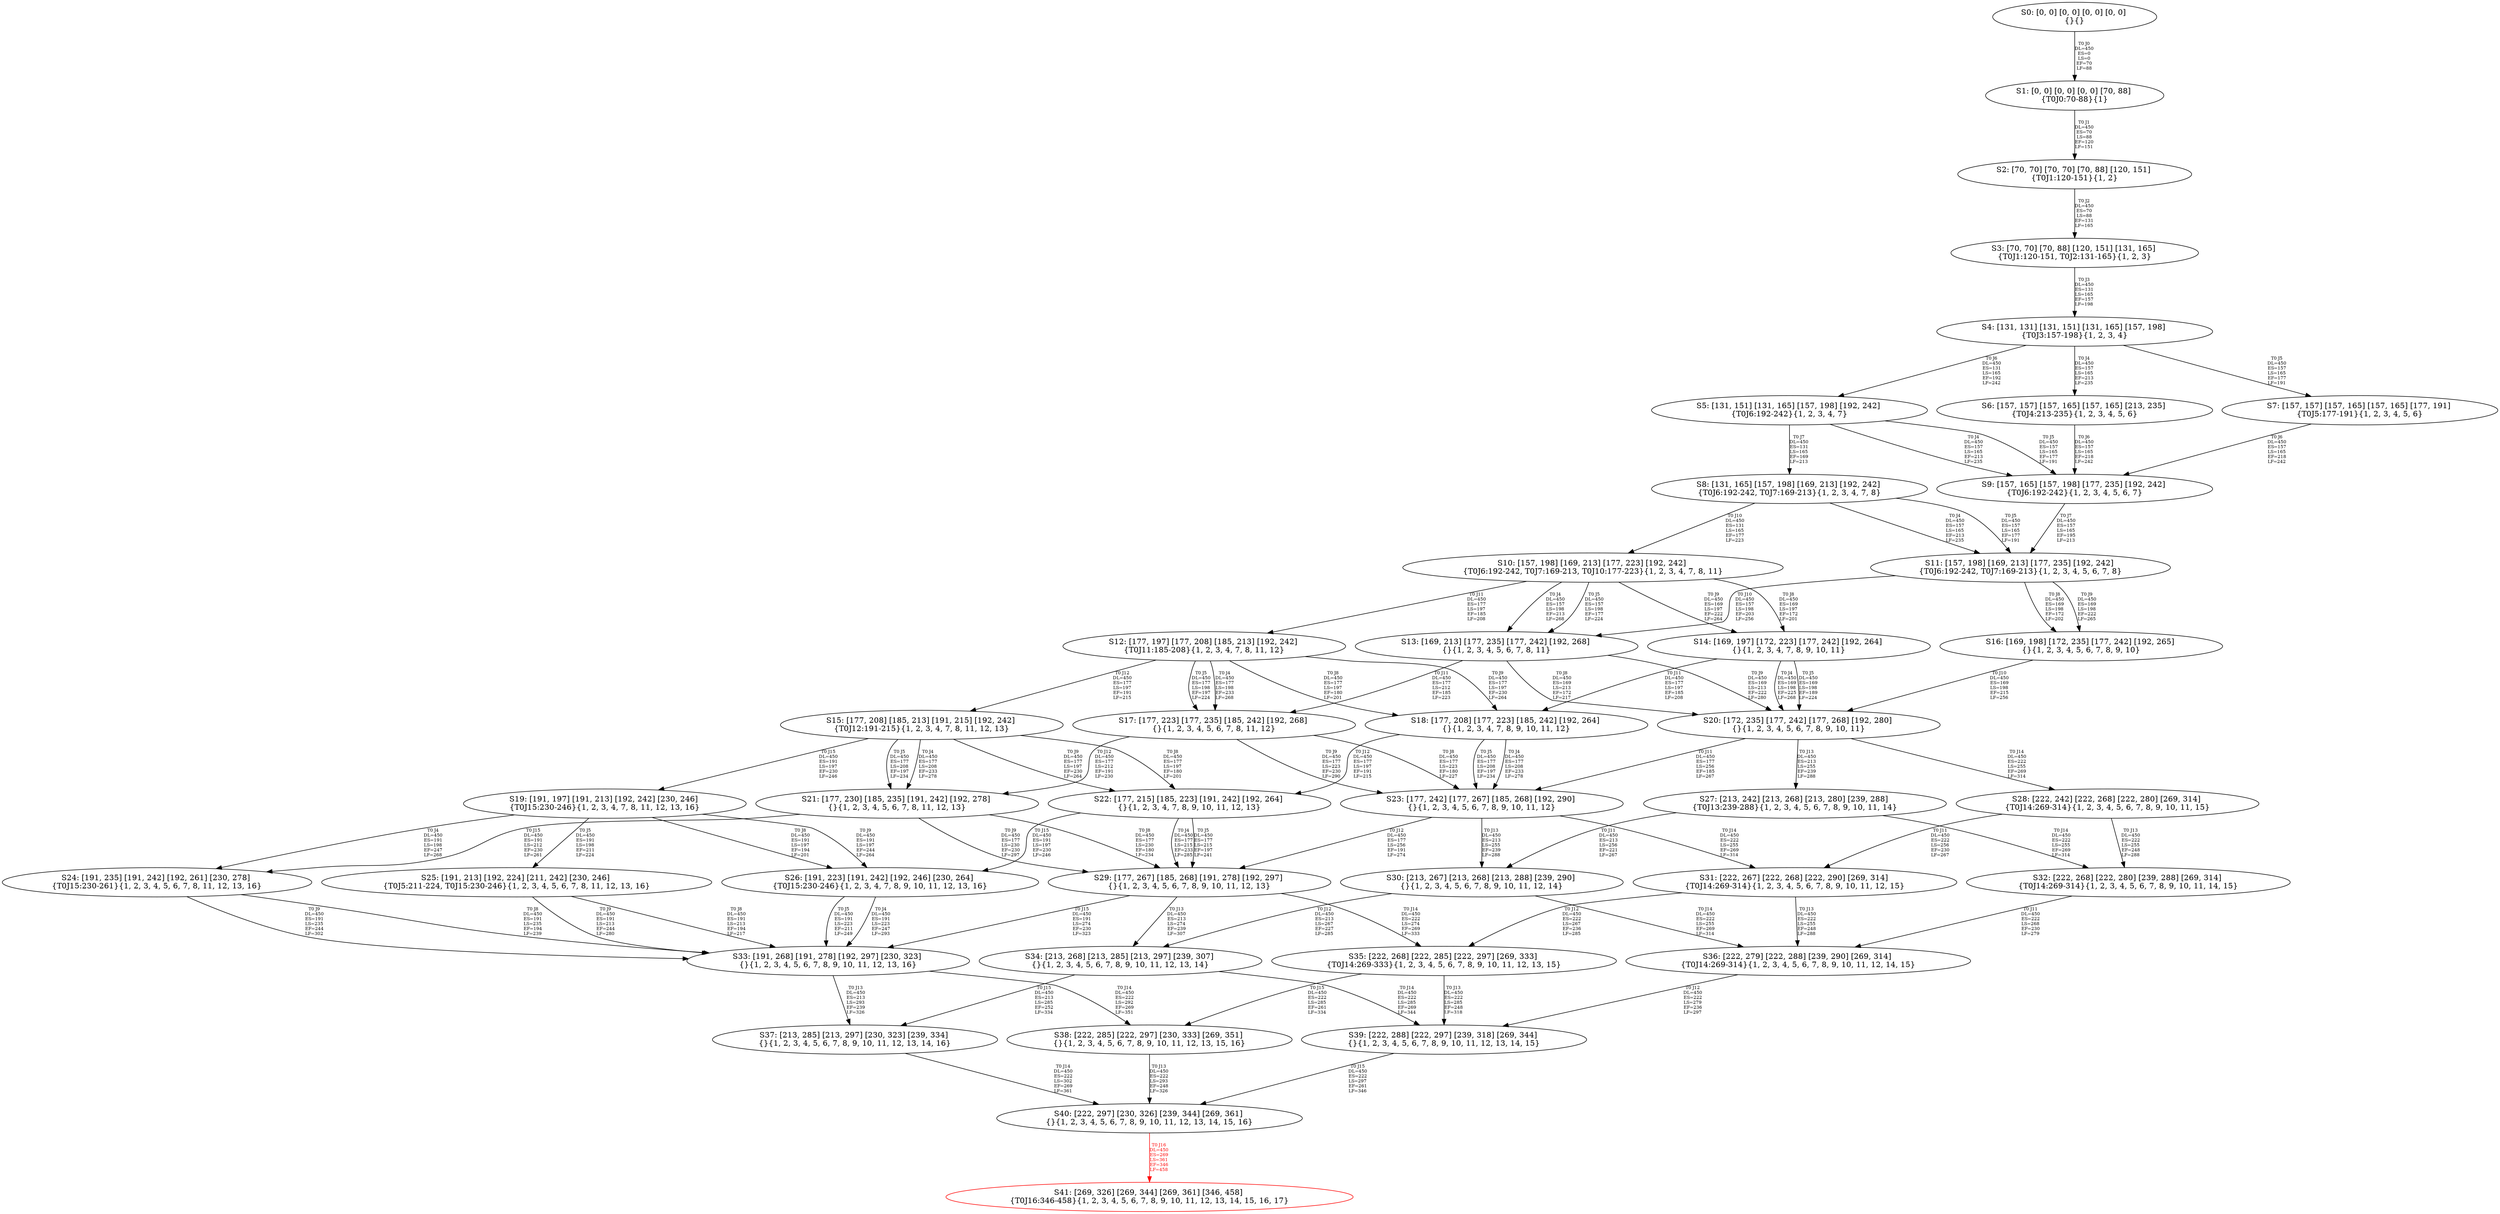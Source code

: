 digraph {
	S0[label="S0: [0, 0] [0, 0] [0, 0] [0, 0] \n{}{}"];
	S1[label="S1: [0, 0] [0, 0] [0, 0] [70, 88] \n{T0J0:70-88}{1}"];
	S2[label="S2: [70, 70] [70, 70] [70, 88] [120, 151] \n{T0J1:120-151}{1, 2}"];
	S3[label="S3: [70, 70] [70, 88] [120, 151] [131, 165] \n{T0J1:120-151, T0J2:131-165}{1, 2, 3}"];
	S4[label="S4: [131, 131] [131, 151] [131, 165] [157, 198] \n{T0J3:157-198}{1, 2, 3, 4}"];
	S5[label="S5: [131, 151] [131, 165] [157, 198] [192, 242] \n{T0J6:192-242}{1, 2, 3, 4, 7}"];
	S6[label="S6: [157, 157] [157, 165] [157, 165] [213, 235] \n{T0J4:213-235}{1, 2, 3, 4, 5, 6}"];
	S7[label="S7: [157, 157] [157, 165] [157, 165] [177, 191] \n{T0J5:177-191}{1, 2, 3, 4, 5, 6}"];
	S8[label="S8: [131, 165] [157, 198] [169, 213] [192, 242] \n{T0J6:192-242, T0J7:169-213}{1, 2, 3, 4, 7, 8}"];
	S9[label="S9: [157, 165] [157, 198] [177, 235] [192, 242] \n{T0J6:192-242}{1, 2, 3, 4, 5, 6, 7}"];
	S10[label="S10: [157, 198] [169, 213] [177, 223] [192, 242] \n{T0J6:192-242, T0J7:169-213, T0J10:177-223}{1, 2, 3, 4, 7, 8, 11}"];
	S11[label="S11: [157, 198] [169, 213] [177, 235] [192, 242] \n{T0J6:192-242, T0J7:169-213}{1, 2, 3, 4, 5, 6, 7, 8}"];
	S12[label="S12: [177, 197] [177, 208] [185, 213] [192, 242] \n{T0J11:185-208}{1, 2, 3, 4, 7, 8, 11, 12}"];
	S13[label="S13: [169, 213] [177, 235] [177, 242] [192, 268] \n{}{1, 2, 3, 4, 5, 6, 7, 8, 11}"];
	S14[label="S14: [169, 197] [172, 223] [177, 242] [192, 264] \n{}{1, 2, 3, 4, 7, 8, 9, 10, 11}"];
	S15[label="S15: [177, 208] [185, 213] [191, 215] [192, 242] \n{T0J12:191-215}{1, 2, 3, 4, 7, 8, 11, 12, 13}"];
	S16[label="S16: [169, 198] [172, 235] [177, 242] [192, 265] \n{}{1, 2, 3, 4, 5, 6, 7, 8, 9, 10}"];
	S17[label="S17: [177, 223] [177, 235] [185, 242] [192, 268] \n{}{1, 2, 3, 4, 5, 6, 7, 8, 11, 12}"];
	S18[label="S18: [177, 208] [177, 223] [185, 242] [192, 264] \n{}{1, 2, 3, 4, 7, 8, 9, 10, 11, 12}"];
	S19[label="S19: [191, 197] [191, 213] [192, 242] [230, 246] \n{T0J15:230-246}{1, 2, 3, 4, 7, 8, 11, 12, 13, 16}"];
	S20[label="S20: [172, 235] [177, 242] [177, 268] [192, 280] \n{}{1, 2, 3, 4, 5, 6, 7, 8, 9, 10, 11}"];
	S21[label="S21: [177, 230] [185, 235] [191, 242] [192, 278] \n{}{1, 2, 3, 4, 5, 6, 7, 8, 11, 12, 13}"];
	S22[label="S22: [177, 215] [185, 223] [191, 242] [192, 264] \n{}{1, 2, 3, 4, 7, 8, 9, 10, 11, 12, 13}"];
	S23[label="S23: [177, 242] [177, 267] [185, 268] [192, 290] \n{}{1, 2, 3, 4, 5, 6, 7, 8, 9, 10, 11, 12}"];
	S24[label="S24: [191, 235] [191, 242] [192, 261] [230, 278] \n{T0J15:230-261}{1, 2, 3, 4, 5, 6, 7, 8, 11, 12, 13, 16}"];
	S25[label="S25: [191, 213] [192, 224] [211, 242] [230, 246] \n{T0J5:211-224, T0J15:230-246}{1, 2, 3, 4, 5, 6, 7, 8, 11, 12, 13, 16}"];
	S26[label="S26: [191, 223] [191, 242] [192, 246] [230, 264] \n{T0J15:230-246}{1, 2, 3, 4, 7, 8, 9, 10, 11, 12, 13, 16}"];
	S27[label="S27: [213, 242] [213, 268] [213, 280] [239, 288] \n{T0J13:239-288}{1, 2, 3, 4, 5, 6, 7, 8, 9, 10, 11, 14}"];
	S28[label="S28: [222, 242] [222, 268] [222, 280] [269, 314] \n{T0J14:269-314}{1, 2, 3, 4, 5, 6, 7, 8, 9, 10, 11, 15}"];
	S29[label="S29: [177, 267] [185, 268] [191, 278] [192, 297] \n{}{1, 2, 3, 4, 5, 6, 7, 8, 9, 10, 11, 12, 13}"];
	S30[label="S30: [213, 267] [213, 268] [213, 288] [239, 290] \n{}{1, 2, 3, 4, 5, 6, 7, 8, 9, 10, 11, 12, 14}"];
	S31[label="S31: [222, 267] [222, 268] [222, 290] [269, 314] \n{T0J14:269-314}{1, 2, 3, 4, 5, 6, 7, 8, 9, 10, 11, 12, 15}"];
	S32[label="S32: [222, 268] [222, 280] [239, 288] [269, 314] \n{T0J14:269-314}{1, 2, 3, 4, 5, 6, 7, 8, 9, 10, 11, 14, 15}"];
	S33[label="S33: [191, 268] [191, 278] [192, 297] [230, 323] \n{}{1, 2, 3, 4, 5, 6, 7, 8, 9, 10, 11, 12, 13, 16}"];
	S34[label="S34: [213, 268] [213, 285] [213, 297] [239, 307] \n{}{1, 2, 3, 4, 5, 6, 7, 8, 9, 10, 11, 12, 13, 14}"];
	S35[label="S35: [222, 268] [222, 285] [222, 297] [269, 333] \n{T0J14:269-333}{1, 2, 3, 4, 5, 6, 7, 8, 9, 10, 11, 12, 13, 15}"];
	S36[label="S36: [222, 279] [222, 288] [239, 290] [269, 314] \n{T0J14:269-314}{1, 2, 3, 4, 5, 6, 7, 8, 9, 10, 11, 12, 14, 15}"];
	S37[label="S37: [213, 285] [213, 297] [230, 323] [239, 334] \n{}{1, 2, 3, 4, 5, 6, 7, 8, 9, 10, 11, 12, 13, 14, 16}"];
	S38[label="S38: [222, 285] [222, 297] [230, 333] [269, 351] \n{}{1, 2, 3, 4, 5, 6, 7, 8, 9, 10, 11, 12, 13, 15, 16}"];
	S39[label="S39: [222, 288] [222, 297] [239, 318] [269, 344] \n{}{1, 2, 3, 4, 5, 6, 7, 8, 9, 10, 11, 12, 13, 14, 15}"];
	S40[label="S40: [222, 297] [230, 326] [239, 344] [269, 361] \n{}{1, 2, 3, 4, 5, 6, 7, 8, 9, 10, 11, 12, 13, 14, 15, 16}"];
	S41[label="S41: [269, 326] [269, 344] [269, 361] [346, 458] \n{T0J16:346-458}{1, 2, 3, 4, 5, 6, 7, 8, 9, 10, 11, 12, 13, 14, 15, 16, 17}"];
	S0 -> S1[label="T0 J0\nDL=450\nES=0\nLS=0\nEF=70\nLF=88",fontsize=8];
	S1 -> S2[label="T0 J1\nDL=450\nES=70\nLS=88\nEF=120\nLF=151",fontsize=8];
	S2 -> S3[label="T0 J2\nDL=450\nES=70\nLS=88\nEF=131\nLF=165",fontsize=8];
	S3 -> S4[label="T0 J3\nDL=450\nES=131\nLS=165\nEF=157\nLF=198",fontsize=8];
	S4 -> S6[label="T0 J4\nDL=450\nES=157\nLS=165\nEF=213\nLF=235",fontsize=8];
	S4 -> S7[label="T0 J5\nDL=450\nES=157\nLS=165\nEF=177\nLF=191",fontsize=8];
	S4 -> S5[label="T0 J6\nDL=450\nES=131\nLS=165\nEF=192\nLF=242",fontsize=8];
	S5 -> S9[label="T0 J4\nDL=450\nES=157\nLS=165\nEF=213\nLF=235",fontsize=8];
	S5 -> S9[label="T0 J5\nDL=450\nES=157\nLS=165\nEF=177\nLF=191",fontsize=8];
	S5 -> S8[label="T0 J7\nDL=450\nES=131\nLS=165\nEF=169\nLF=213",fontsize=8];
	S6 -> S9[label="T0 J6\nDL=450\nES=157\nLS=165\nEF=218\nLF=242",fontsize=8];
	S7 -> S9[label="T0 J6\nDL=450\nES=157\nLS=165\nEF=218\nLF=242",fontsize=8];
	S8 -> S11[label="T0 J4\nDL=450\nES=157\nLS=165\nEF=213\nLF=235",fontsize=8];
	S8 -> S11[label="T0 J5\nDL=450\nES=157\nLS=165\nEF=177\nLF=191",fontsize=8];
	S8 -> S10[label="T0 J10\nDL=450\nES=131\nLS=165\nEF=177\nLF=223",fontsize=8];
	S9 -> S11[label="T0 J7\nDL=450\nES=157\nLS=165\nEF=195\nLF=213",fontsize=8];
	S10 -> S13[label="T0 J4\nDL=450\nES=157\nLS=198\nEF=213\nLF=268",fontsize=8];
	S10 -> S13[label="T0 J5\nDL=450\nES=157\nLS=198\nEF=177\nLF=224",fontsize=8];
	S10 -> S14[label="T0 J8\nDL=450\nES=169\nLS=197\nEF=172\nLF=201",fontsize=8];
	S10 -> S14[label="T0 J9\nDL=450\nES=169\nLS=197\nEF=222\nLF=264",fontsize=8];
	S10 -> S12[label="T0 J11\nDL=450\nES=177\nLS=197\nEF=185\nLF=208",fontsize=8];
	S11 -> S16[label="T0 J8\nDL=450\nES=169\nLS=198\nEF=172\nLF=202",fontsize=8];
	S11 -> S16[label="T0 J9\nDL=450\nES=169\nLS=198\nEF=222\nLF=265",fontsize=8];
	S11 -> S13[label="T0 J10\nDL=450\nES=157\nLS=198\nEF=203\nLF=256",fontsize=8];
	S12 -> S17[label="T0 J4\nDL=450\nES=177\nLS=198\nEF=233\nLF=268",fontsize=8];
	S12 -> S17[label="T0 J5\nDL=450\nES=177\nLS=198\nEF=197\nLF=224",fontsize=8];
	S12 -> S18[label="T0 J8\nDL=450\nES=177\nLS=197\nEF=180\nLF=201",fontsize=8];
	S12 -> S18[label="T0 J9\nDL=450\nES=177\nLS=197\nEF=230\nLF=264",fontsize=8];
	S12 -> S15[label="T0 J12\nDL=450\nES=177\nLS=197\nEF=191\nLF=215",fontsize=8];
	S13 -> S20[label="T0 J8\nDL=450\nES=169\nLS=213\nEF=172\nLF=217",fontsize=8];
	S13 -> S20[label="T0 J9\nDL=450\nES=169\nLS=213\nEF=222\nLF=280",fontsize=8];
	S13 -> S17[label="T0 J11\nDL=450\nES=177\nLS=212\nEF=185\nLF=223",fontsize=8];
	S14 -> S20[label="T0 J4\nDL=450\nES=169\nLS=198\nEF=225\nLF=268",fontsize=8];
	S14 -> S20[label="T0 J5\nDL=450\nES=169\nLS=198\nEF=189\nLF=224",fontsize=8];
	S14 -> S18[label="T0 J11\nDL=450\nES=177\nLS=197\nEF=185\nLF=208",fontsize=8];
	S15 -> S21[label="T0 J4\nDL=450\nES=177\nLS=208\nEF=233\nLF=278",fontsize=8];
	S15 -> S21[label="T0 J5\nDL=450\nES=177\nLS=208\nEF=197\nLF=234",fontsize=8];
	S15 -> S22[label="T0 J8\nDL=450\nES=177\nLS=197\nEF=180\nLF=201",fontsize=8];
	S15 -> S22[label="T0 J9\nDL=450\nES=177\nLS=197\nEF=230\nLF=264",fontsize=8];
	S15 -> S19[label="T0 J15\nDL=450\nES=191\nLS=197\nEF=230\nLF=246",fontsize=8];
	S16 -> S20[label="T0 J10\nDL=450\nES=169\nLS=198\nEF=215\nLF=256",fontsize=8];
	S17 -> S23[label="T0 J8\nDL=450\nES=177\nLS=223\nEF=180\nLF=227",fontsize=8];
	S17 -> S23[label="T0 J9\nDL=450\nES=177\nLS=223\nEF=230\nLF=290",fontsize=8];
	S17 -> S21[label="T0 J12\nDL=450\nES=177\nLS=212\nEF=191\nLF=230",fontsize=8];
	S18 -> S23[label="T0 J4\nDL=450\nES=177\nLS=208\nEF=233\nLF=278",fontsize=8];
	S18 -> S23[label="T0 J5\nDL=450\nES=177\nLS=208\nEF=197\nLF=234",fontsize=8];
	S18 -> S22[label="T0 J12\nDL=450\nES=177\nLS=197\nEF=191\nLF=215",fontsize=8];
	S19 -> S24[label="T0 J4\nDL=450\nES=191\nLS=198\nEF=247\nLF=268",fontsize=8];
	S19 -> S25[label="T0 J5\nDL=450\nES=191\nLS=198\nEF=211\nLF=224",fontsize=8];
	S19 -> S26[label="T0 J8\nDL=450\nES=191\nLS=197\nEF=194\nLF=201",fontsize=8];
	S19 -> S26[label="T0 J9\nDL=450\nES=191\nLS=197\nEF=244\nLF=264",fontsize=8];
	S20 -> S23[label="T0 J11\nDL=450\nES=177\nLS=256\nEF=185\nLF=267",fontsize=8];
	S20 -> S27[label="T0 J13\nDL=450\nES=213\nLS=255\nEF=239\nLF=288",fontsize=8];
	S20 -> S28[label="T0 J14\nDL=450\nES=222\nLS=255\nEF=269\nLF=314",fontsize=8];
	S21 -> S29[label="T0 J8\nDL=450\nES=177\nLS=230\nEF=180\nLF=234",fontsize=8];
	S21 -> S29[label="T0 J9\nDL=450\nES=177\nLS=230\nEF=230\nLF=297",fontsize=8];
	S21 -> S24[label="T0 J15\nDL=450\nES=191\nLS=212\nEF=230\nLF=261",fontsize=8];
	S22 -> S29[label="T0 J4\nDL=450\nES=177\nLS=215\nEF=233\nLF=285",fontsize=8];
	S22 -> S29[label="T0 J5\nDL=450\nES=177\nLS=215\nEF=197\nLF=241",fontsize=8];
	S22 -> S26[label="T0 J15\nDL=450\nES=191\nLS=197\nEF=230\nLF=246",fontsize=8];
	S23 -> S29[label="T0 J12\nDL=450\nES=177\nLS=256\nEF=191\nLF=274",fontsize=8];
	S23 -> S30[label="T0 J13\nDL=450\nES=213\nLS=255\nEF=239\nLF=288",fontsize=8];
	S23 -> S31[label="T0 J14\nDL=450\nES=222\nLS=255\nEF=269\nLF=314",fontsize=8];
	S24 -> S33[label="T0 J8\nDL=450\nES=191\nLS=235\nEF=194\nLF=239",fontsize=8];
	S24 -> S33[label="T0 J9\nDL=450\nES=191\nLS=235\nEF=244\nLF=302",fontsize=8];
	S25 -> S33[label="T0 J8\nDL=450\nES=191\nLS=213\nEF=194\nLF=217",fontsize=8];
	S25 -> S33[label="T0 J9\nDL=450\nES=191\nLS=213\nEF=244\nLF=280",fontsize=8];
	S26 -> S33[label="T0 J4\nDL=450\nES=191\nLS=223\nEF=247\nLF=293",fontsize=8];
	S26 -> S33[label="T0 J5\nDL=450\nES=191\nLS=223\nEF=211\nLF=249",fontsize=8];
	S27 -> S30[label="T0 J11\nDL=450\nES=213\nLS=256\nEF=221\nLF=267",fontsize=8];
	S27 -> S32[label="T0 J14\nDL=450\nES=222\nLS=255\nEF=269\nLF=314",fontsize=8];
	S28 -> S31[label="T0 J11\nDL=450\nES=222\nLS=256\nEF=230\nLF=267",fontsize=8];
	S28 -> S32[label="T0 J13\nDL=450\nES=222\nLS=255\nEF=248\nLF=288",fontsize=8];
	S29 -> S34[label="T0 J13\nDL=450\nES=213\nLS=274\nEF=239\nLF=307",fontsize=8];
	S29 -> S35[label="T0 J14\nDL=450\nES=222\nLS=274\nEF=269\nLF=333",fontsize=8];
	S29 -> S33[label="T0 J15\nDL=450\nES=191\nLS=274\nEF=230\nLF=323",fontsize=8];
	S30 -> S34[label="T0 J12\nDL=450\nES=213\nLS=267\nEF=227\nLF=285",fontsize=8];
	S30 -> S36[label="T0 J14\nDL=450\nES=222\nLS=255\nEF=269\nLF=314",fontsize=8];
	S31 -> S35[label="T0 J12\nDL=450\nES=222\nLS=267\nEF=236\nLF=285",fontsize=8];
	S31 -> S36[label="T0 J13\nDL=450\nES=222\nLS=255\nEF=248\nLF=288",fontsize=8];
	S32 -> S36[label="T0 J11\nDL=450\nES=222\nLS=268\nEF=230\nLF=279",fontsize=8];
	S33 -> S37[label="T0 J13\nDL=450\nES=213\nLS=293\nEF=239\nLF=326",fontsize=8];
	S33 -> S38[label="T0 J14\nDL=450\nES=222\nLS=292\nEF=269\nLF=351",fontsize=8];
	S34 -> S39[label="T0 J14\nDL=450\nES=222\nLS=285\nEF=269\nLF=344",fontsize=8];
	S34 -> S37[label="T0 J15\nDL=450\nES=213\nLS=285\nEF=252\nLF=334",fontsize=8];
	S35 -> S39[label="T0 J13\nDL=450\nES=222\nLS=285\nEF=248\nLF=318",fontsize=8];
	S35 -> S38[label="T0 J15\nDL=450\nES=222\nLS=285\nEF=261\nLF=334",fontsize=8];
	S36 -> S39[label="T0 J12\nDL=450\nES=222\nLS=279\nEF=236\nLF=297",fontsize=8];
	S37 -> S40[label="T0 J14\nDL=450\nES=222\nLS=302\nEF=269\nLF=361",fontsize=8];
	S38 -> S40[label="T0 J13\nDL=450\nES=222\nLS=293\nEF=248\nLF=326",fontsize=8];
	S39 -> S40[label="T0 J15\nDL=450\nES=222\nLS=297\nEF=261\nLF=346",fontsize=8];
	S40 -> S41[label="T0 J16\nDL=450\nES=269\nLS=361\nEF=346\nLF=458",color=Red,fontcolor=Red,fontsize=8];
S41[color=Red];
}

